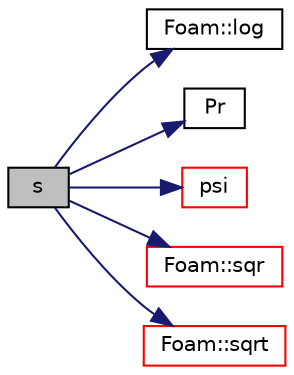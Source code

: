digraph "s"
{
  bgcolor="transparent";
  edge [fontname="Helvetica",fontsize="10",labelfontname="Helvetica",labelfontsize="10"];
  node [fontname="Helvetica",fontsize="10",shape=record];
  rankdir="LR";
  Node1 [label="s",height=0.2,width=0.4,color="black", fillcolor="grey75", style="filled", fontcolor="black"];
  Node1 -> Node2 [color="midnightblue",fontsize="10",style="solid",fontname="Helvetica"];
  Node2 [label="Foam::log",height=0.2,width=0.4,color="black",URL="$a10974.html#a6e89590da9859ad497977e08f110d4b5"];
  Node1 -> Node3 [color="midnightblue",fontsize="10",style="solid",fontname="Helvetica"];
  Node3 [label="Pr",height=0.2,width=0.4,color="black",URL="$a04615.html#aeb70e6440d8d38bb6bd40b634169896a"];
  Node1 -> Node4 [color="midnightblue",fontsize="10",style="solid",fontname="Helvetica"];
  Node4 [label="psi",height=0.2,width=0.4,color="red",URL="$a01866.html#a4c595c293213389fa75fac8fea39f547",tooltip="Return compressibility rho/p [s^2/m^2]. "];
  Node1 -> Node5 [color="midnightblue",fontsize="10",style="solid",fontname="Helvetica"];
  Node5 [label="Foam::sqr",height=0.2,width=0.4,color="red",URL="$a10974.html#a277dc11c581d53826ab5090b08f3b17b"];
  Node1 -> Node6 [color="midnightblue",fontsize="10",style="solid",fontname="Helvetica"];
  Node6 [label="Foam::sqrt",height=0.2,width=0.4,color="red",URL="$a10974.html#a8616bd62eebf2342a80222fecb1bda71"];
}
